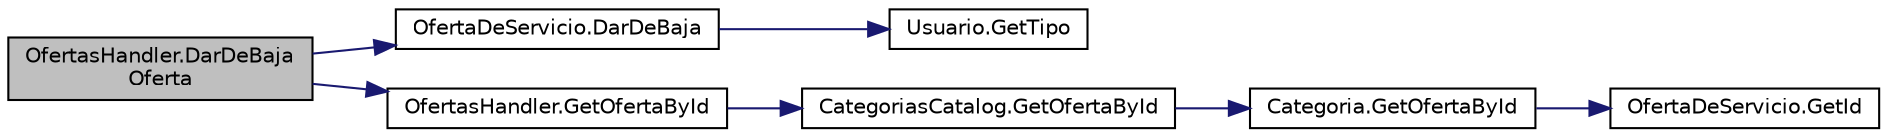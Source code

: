 digraph "OfertasHandler.DarDeBajaOferta"
{
 // INTERACTIVE_SVG=YES
 // LATEX_PDF_SIZE
  edge [fontname="Helvetica",fontsize="10",labelfontname="Helvetica",labelfontsize="10"];
  node [fontname="Helvetica",fontsize="10",shape=record];
  rankdir="LR";
  Node1 [label="OfertasHandler.DarDeBaja\lOferta",height=0.2,width=0.4,color="black", fillcolor="grey75", style="filled", fontcolor="black",tooltip="Método para dar de baja una OfertaDeServicio."];
  Node1 -> Node2 [color="midnightblue",fontsize="10",style="solid",fontname="Helvetica"];
  Node2 [label="OfertaDeServicio.DarDeBaja",height=0.2,width=0.4,color="black", fillcolor="white", style="filled",URL="$classOfertaDeServicio.html#aaca8dc149dd2c0bcd2ab4c70aa592486",tooltip="Método para dar de baja un Usuario."];
  Node2 -> Node3 [color="midnightblue",fontsize="10",style="solid",fontname="Helvetica"];
  Node3 [label="Usuario.GetTipo",height=0.2,width=0.4,color="black", fillcolor="white", style="filled",URL="$classUsuario.html#aa70b73e1281e3dd34903a37fc426108f",tooltip="Checkea que tipo de usuario es, puede ser Administrador, Trabajador o Empleador."];
  Node1 -> Node4 [color="midnightblue",fontsize="10",style="solid",fontname="Helvetica"];
  Node4 [label="OfertasHandler.GetOfertaById",height=0.2,width=0.4,color="black", fillcolor="white", style="filled",URL="$classOfertasHandler.html#a42d3b05e970ca29e77161980832193b7",tooltip="Método para obtener una OfertaDeServicio por id."];
  Node4 -> Node5 [color="midnightblue",fontsize="10",style="solid",fontname="Helvetica"];
  Node5 [label="CategoriasCatalog.GetOfertaById",height=0.2,width=0.4,color="black", fillcolor="white", style="filled",URL="$classCategoriasCatalog.html#a19cc28dc8303a7d6d5b77db7a57d503d",tooltip="Método para obtener OfertaDeServicio por id."];
  Node5 -> Node6 [color="midnightblue",fontsize="10",style="solid",fontname="Helvetica"];
  Node6 [label="Categoria.GetOfertaById",height=0.2,width=0.4,color="black", fillcolor="white", style="filled",URL="$classCategoria.html#a89901a153f0f3b2b29be4edd8e3e2435",tooltip="Filtrar OfertaDeServicio por id."];
  Node6 -> Node7 [color="midnightblue",fontsize="10",style="solid",fontname="Helvetica"];
  Node7 [label="OfertaDeServicio.GetId",height=0.2,width=0.4,color="black", fillcolor="white", style="filled",URL="$classOfertaDeServicio.html#a08ddd2ddbf7350edba02c0df6479e3be",tooltip="Método para obtener id de OfertaDeServicio."];
}
